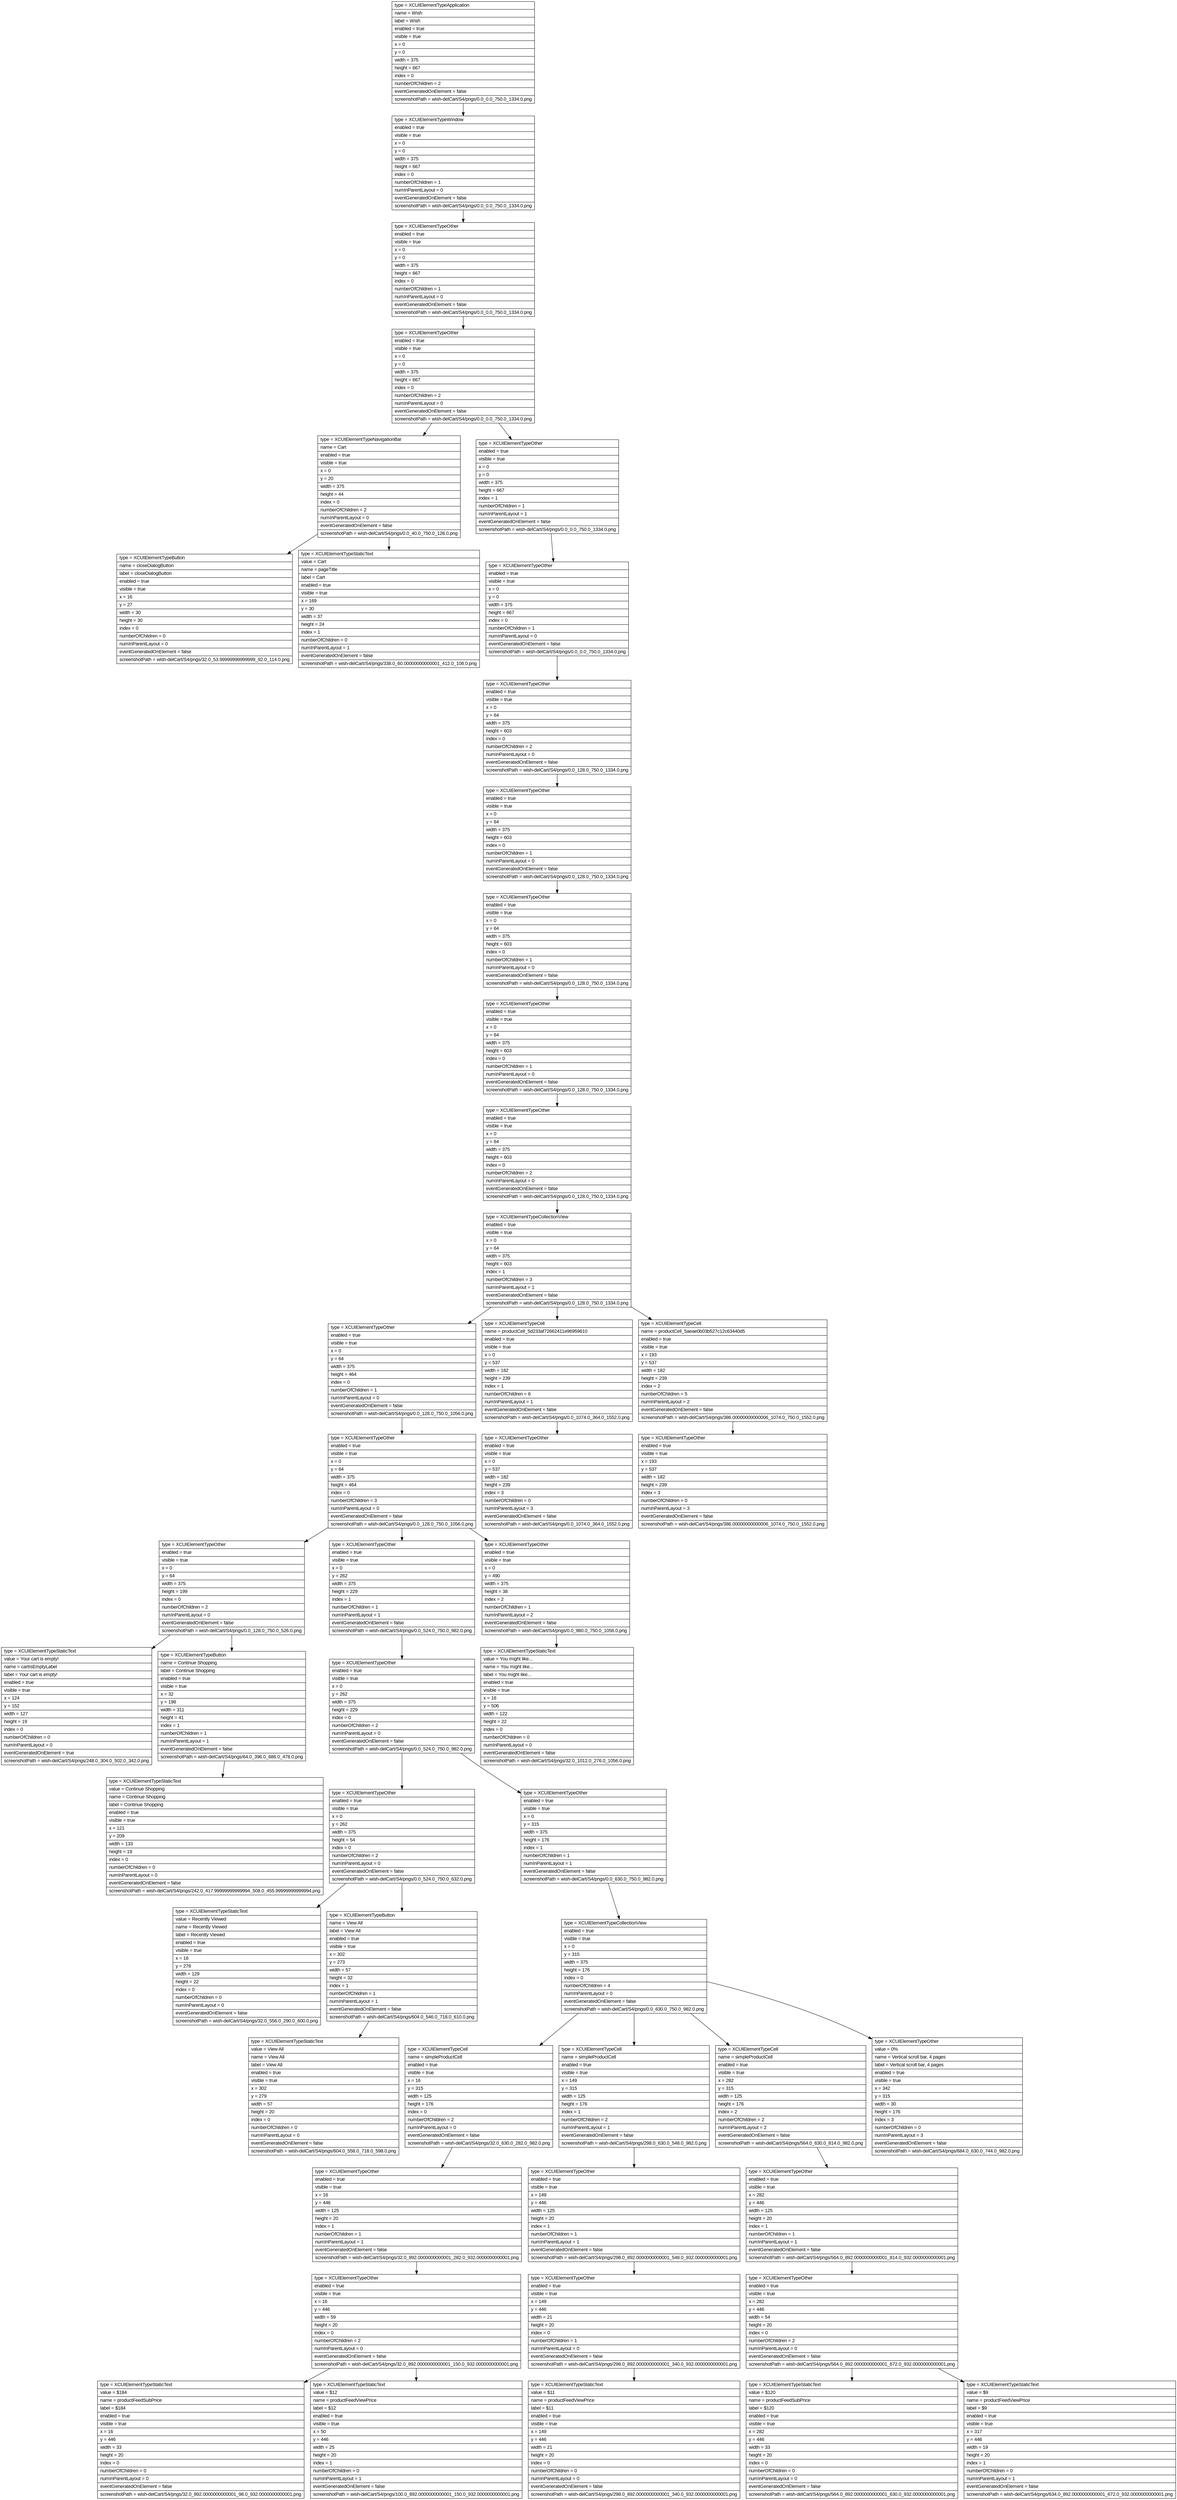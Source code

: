 digraph Layout {

	node [shape=record fontname=Arial];

	0	[label="{type = XCUIElementTypeApplication\l|name = Wish\l|label = Wish\l|enabled = true\l|visible = true\l|x = 0\l|y = 0\l|width = 375\l|height = 667\l|index = 0\l|numberOfChildren = 2\l|eventGeneratedOnElement = false \l|screenshotPath = wish-delCart/S4/pngs/0.0_0.0_750.0_1334.0.png\l}"]
	1	[label="{type = XCUIElementTypeWindow\l|enabled = true\l|visible = true\l|x = 0\l|y = 0\l|width = 375\l|height = 667\l|index = 0\l|numberOfChildren = 1\l|numInParentLayout = 0\l|eventGeneratedOnElement = false \l|screenshotPath = wish-delCart/S4/pngs/0.0_0.0_750.0_1334.0.png\l}"]
	2	[label="{type = XCUIElementTypeOther\l|enabled = true\l|visible = true\l|x = 0\l|y = 0\l|width = 375\l|height = 667\l|index = 0\l|numberOfChildren = 1\l|numInParentLayout = 0\l|eventGeneratedOnElement = false \l|screenshotPath = wish-delCart/S4/pngs/0.0_0.0_750.0_1334.0.png\l}"]
	3	[label="{type = XCUIElementTypeOther\l|enabled = true\l|visible = true\l|x = 0\l|y = 0\l|width = 375\l|height = 667\l|index = 0\l|numberOfChildren = 2\l|numInParentLayout = 0\l|eventGeneratedOnElement = false \l|screenshotPath = wish-delCart/S4/pngs/0.0_0.0_750.0_1334.0.png\l}"]
	4	[label="{type = XCUIElementTypeNavigationBar\l|name = Cart\l|enabled = true\l|visible = true\l|x = 0\l|y = 20\l|width = 375\l|height = 44\l|index = 0\l|numberOfChildren = 2\l|numInParentLayout = 0\l|eventGeneratedOnElement = false \l|screenshotPath = wish-delCart/S4/pngs/0.0_40.0_750.0_128.0.png\l}"]
	5	[label="{type = XCUIElementTypeOther\l|enabled = true\l|visible = true\l|x = 0\l|y = 0\l|width = 375\l|height = 667\l|index = 1\l|numberOfChildren = 1\l|numInParentLayout = 1\l|eventGeneratedOnElement = false \l|screenshotPath = wish-delCart/S4/pngs/0.0_0.0_750.0_1334.0.png\l}"]
	6	[label="{type = XCUIElementTypeButton\l|name = closeDialogButton\l|label = closeDialogButton\l|enabled = true\l|visible = true\l|x = 16\l|y = 27\l|width = 30\l|height = 30\l|index = 0\l|numberOfChildren = 0\l|numInParentLayout = 0\l|eventGeneratedOnElement = false \l|screenshotPath = wish-delCart/S4/pngs/32.0_53.99999999999999_92.0_114.0.png\l}"]
	7	[label="{type = XCUIElementTypeStaticText\l|value = Cart\l|name = pageTitle\l|label = Cart\l|enabled = true\l|visible = true\l|x = 169\l|y = 30\l|width = 37\l|height = 24\l|index = 1\l|numberOfChildren = 0\l|numInParentLayout = 1\l|eventGeneratedOnElement = false \l|screenshotPath = wish-delCart/S4/pngs/338.0_60.00000000000001_412.0_108.0.png\l}"]
	8	[label="{type = XCUIElementTypeOther\l|enabled = true\l|visible = true\l|x = 0\l|y = 0\l|width = 375\l|height = 667\l|index = 0\l|numberOfChildren = 1\l|numInParentLayout = 0\l|eventGeneratedOnElement = false \l|screenshotPath = wish-delCart/S4/pngs/0.0_0.0_750.0_1334.0.png\l}"]
	9	[label="{type = XCUIElementTypeOther\l|enabled = true\l|visible = true\l|x = 0\l|y = 64\l|width = 375\l|height = 603\l|index = 0\l|numberOfChildren = 2\l|numInParentLayout = 0\l|eventGeneratedOnElement = false \l|screenshotPath = wish-delCart/S4/pngs/0.0_128.0_750.0_1334.0.png\l}"]
	10	[label="{type = XCUIElementTypeOther\l|enabled = true\l|visible = true\l|x = 0\l|y = 64\l|width = 375\l|height = 603\l|index = 0\l|numberOfChildren = 1\l|numInParentLayout = 0\l|eventGeneratedOnElement = false \l|screenshotPath = wish-delCart/S4/pngs/0.0_128.0_750.0_1334.0.png\l}"]
	11	[label="{type = XCUIElementTypeOther\l|enabled = true\l|visible = true\l|x = 0\l|y = 64\l|width = 375\l|height = 603\l|index = 0\l|numberOfChildren = 1\l|numInParentLayout = 0\l|eventGeneratedOnElement = false \l|screenshotPath = wish-delCart/S4/pngs/0.0_128.0_750.0_1334.0.png\l}"]
	12	[label="{type = XCUIElementTypeOther\l|enabled = true\l|visible = true\l|x = 0\l|y = 64\l|width = 375\l|height = 603\l|index = 0\l|numberOfChildren = 1\l|numInParentLayout = 0\l|eventGeneratedOnElement = false \l|screenshotPath = wish-delCart/S4/pngs/0.0_128.0_750.0_1334.0.png\l}"]
	13	[label="{type = XCUIElementTypeOther\l|enabled = true\l|visible = true\l|x = 0\l|y = 64\l|width = 375\l|height = 603\l|index = 0\l|numberOfChildren = 2\l|numInParentLayout = 0\l|eventGeneratedOnElement = false \l|screenshotPath = wish-delCart/S4/pngs/0.0_128.0_750.0_1334.0.png\l}"]
	14	[label="{type = XCUIElementTypeCollectionView\l|enabled = true\l|visible = true\l|x = 0\l|y = 64\l|width = 375\l|height = 603\l|index = 1\l|numberOfChildren = 3\l|numInParentLayout = 1\l|eventGeneratedOnElement = false \l|screenshotPath = wish-delCart/S4/pngs/0.0_128.0_750.0_1334.0.png\l}"]
	15	[label="{type = XCUIElementTypeOther\l|enabled = true\l|visible = true\l|x = 0\l|y = 64\l|width = 375\l|height = 464\l|index = 0\l|numberOfChildren = 1\l|numInParentLayout = 0\l|eventGeneratedOnElement = false \l|screenshotPath = wish-delCart/S4/pngs/0.0_128.0_750.0_1056.0.png\l}"]
	16	[label="{type = XCUIElementTypeCell\l|name = productCell_5d233af72662411e96959610\l|enabled = true\l|visible = true\l|x = 0\l|y = 537\l|width = 182\l|height = 239\l|index = 1\l|numberOfChildren = 6\l|numInParentLayout = 1\l|eventGeneratedOnElement = false \l|screenshotPath = wish-delCart/S4/pngs/0.0_1074.0_364.0_1552.0.png\l}"]
	17	[label="{type = XCUIElementTypeCell\l|name = productCell_5aeae0b03b527c12c63440d5\l|enabled = true\l|visible = true\l|x = 193\l|y = 537\l|width = 182\l|height = 239\l|index = 2\l|numberOfChildren = 5\l|numInParentLayout = 2\l|eventGeneratedOnElement = false \l|screenshotPath = wish-delCart/S4/pngs/386.00000000000006_1074.0_750.0_1552.0.png\l}"]
	18	[label="{type = XCUIElementTypeOther\l|enabled = true\l|visible = true\l|x = 0\l|y = 64\l|width = 375\l|height = 464\l|index = 0\l|numberOfChildren = 3\l|numInParentLayout = 0\l|eventGeneratedOnElement = false \l|screenshotPath = wish-delCart/S4/pngs/0.0_128.0_750.0_1056.0.png\l}"]
	19	[label="{type = XCUIElementTypeOther\l|enabled = true\l|visible = true\l|x = 0\l|y = 537\l|width = 182\l|height = 239\l|index = 3\l|numberOfChildren = 0\l|numInParentLayout = 3\l|eventGeneratedOnElement = false \l|screenshotPath = wish-delCart/S4/pngs/0.0_1074.0_364.0_1552.0.png\l}"]
	20	[label="{type = XCUIElementTypeOther\l|enabled = true\l|visible = true\l|x = 193\l|y = 537\l|width = 182\l|height = 239\l|index = 3\l|numberOfChildren = 0\l|numInParentLayout = 3\l|eventGeneratedOnElement = false \l|screenshotPath = wish-delCart/S4/pngs/386.00000000000006_1074.0_750.0_1552.0.png\l}"]
	21	[label="{type = XCUIElementTypeOther\l|enabled = true\l|visible = true\l|x = 0\l|y = 64\l|width = 375\l|height = 199\l|index = 0\l|numberOfChildren = 2\l|numInParentLayout = 0\l|eventGeneratedOnElement = false \l|screenshotPath = wish-delCart/S4/pngs/0.0_128.0_750.0_526.0.png\l}"]
	22	[label="{type = XCUIElementTypeOther\l|enabled = true\l|visible = true\l|x = 0\l|y = 262\l|width = 375\l|height = 229\l|index = 1\l|numberOfChildren = 1\l|numInParentLayout = 1\l|eventGeneratedOnElement = false \l|screenshotPath = wish-delCart/S4/pngs/0.0_524.0_750.0_982.0.png\l}"]
	23	[label="{type = XCUIElementTypeOther\l|enabled = true\l|visible = true\l|x = 0\l|y = 490\l|width = 375\l|height = 38\l|index = 2\l|numberOfChildren = 1\l|numInParentLayout = 2\l|eventGeneratedOnElement = false \l|screenshotPath = wish-delCart/S4/pngs/0.0_980.0_750.0_1056.0.png\l}"]
	24	[label="{type = XCUIElementTypeStaticText\l|value = Your cart is empty!\l|name = cartIsEmptyLabel\l|label = Your cart is empty!\l|enabled = true\l|visible = true\l|x = 124\l|y = 152\l|width = 127\l|height = 19\l|index = 0\l|numberOfChildren = 0\l|numInParentLayout = 0\l|eventGeneratedOnElement = true \l|screenshotPath = wish-delCart/S4/pngs/248.0_304.0_502.0_342.0.png\l}"]
	25	[label="{type = XCUIElementTypeButton\l|name = Continue Shopping\l|label = Continue Shopping\l|enabled = true\l|visible = true\l|x = 32\l|y = 198\l|width = 311\l|height = 41\l|index = 1\l|numberOfChildren = 1\l|numInParentLayout = 1\l|eventGeneratedOnElement = false \l|screenshotPath = wish-delCart/S4/pngs/64.0_396.0_686.0_478.0.png\l}"]
	26	[label="{type = XCUIElementTypeOther\l|enabled = true\l|visible = true\l|x = 0\l|y = 262\l|width = 375\l|height = 229\l|index = 0\l|numberOfChildren = 2\l|numInParentLayout = 0\l|eventGeneratedOnElement = false \l|screenshotPath = wish-delCart/S4/pngs/0.0_524.0_750.0_982.0.png\l}"]
	27	[label="{type = XCUIElementTypeStaticText\l|value = You might like...\l|name = You might like...\l|label = You might like...\l|enabled = true\l|visible = true\l|x = 16\l|y = 506\l|width = 122\l|height = 22\l|index = 0\l|numberOfChildren = 0\l|numInParentLayout = 0\l|eventGeneratedOnElement = false \l|screenshotPath = wish-delCart/S4/pngs/32.0_1012.0_276.0_1056.0.png\l}"]
	28	[label="{type = XCUIElementTypeStaticText\l|value = Continue Shopping\l|name = Continue Shopping\l|label = Continue Shopping\l|enabled = true\l|visible = true\l|x = 121\l|y = 209\l|width = 133\l|height = 19\l|index = 0\l|numberOfChildren = 0\l|numInParentLayout = 0\l|eventGeneratedOnElement = false \l|screenshotPath = wish-delCart/S4/pngs/242.0_417.99999999999994_508.0_455.99999999999994.png\l}"]
	29	[label="{type = XCUIElementTypeOther\l|enabled = true\l|visible = true\l|x = 0\l|y = 262\l|width = 375\l|height = 54\l|index = 0\l|numberOfChildren = 2\l|numInParentLayout = 0\l|eventGeneratedOnElement = false \l|screenshotPath = wish-delCart/S4/pngs/0.0_524.0_750.0_632.0.png\l}"]
	30	[label="{type = XCUIElementTypeOther\l|enabled = true\l|visible = true\l|x = 0\l|y = 315\l|width = 375\l|height = 176\l|index = 1\l|numberOfChildren = 1\l|numInParentLayout = 1\l|eventGeneratedOnElement = false \l|screenshotPath = wish-delCart/S4/pngs/0.0_630.0_750.0_982.0.png\l}"]
	31	[label="{type = XCUIElementTypeStaticText\l|value = Recently Viewed\l|name = Recently Viewed\l|label = Recently Viewed\l|enabled = true\l|visible = true\l|x = 16\l|y = 278\l|width = 129\l|height = 22\l|index = 0\l|numberOfChildren = 0\l|numInParentLayout = 0\l|eventGeneratedOnElement = false \l|screenshotPath = wish-delCart/S4/pngs/32.0_556.0_290.0_600.0.png\l}"]
	32	[label="{type = XCUIElementTypeButton\l|name = View All\l|label = View All\l|enabled = true\l|visible = true\l|x = 302\l|y = 273\l|width = 57\l|height = 32\l|index = 1\l|numberOfChildren = 1\l|numInParentLayout = 1\l|eventGeneratedOnElement = false \l|screenshotPath = wish-delCart/S4/pngs/604.0_546.0_718.0_610.0.png\l}"]
	33	[label="{type = XCUIElementTypeCollectionView\l|enabled = true\l|visible = true\l|x = 0\l|y = 315\l|width = 375\l|height = 176\l|index = 0\l|numberOfChildren = 4\l|numInParentLayout = 0\l|eventGeneratedOnElement = false \l|screenshotPath = wish-delCart/S4/pngs/0.0_630.0_750.0_982.0.png\l}"]
	34	[label="{type = XCUIElementTypeStaticText\l|value = View All\l|name = View All\l|label = View All\l|enabled = true\l|visible = true\l|x = 302\l|y = 279\l|width = 57\l|height = 20\l|index = 0\l|numberOfChildren = 0\l|numInParentLayout = 0\l|eventGeneratedOnElement = false \l|screenshotPath = wish-delCart/S4/pngs/604.0_558.0_718.0_598.0.png\l}"]
	35	[label="{type = XCUIElementTypeCell\l|name = simpleProductCell\l|enabled = true\l|visible = true\l|x = 16\l|y = 315\l|width = 125\l|height = 176\l|index = 0\l|numberOfChildren = 2\l|numInParentLayout = 0\l|eventGeneratedOnElement = false \l|screenshotPath = wish-delCart/S4/pngs/32.0_630.0_282.0_982.0.png\l}"]
	36	[label="{type = XCUIElementTypeCell\l|name = simpleProductCell\l|enabled = true\l|visible = true\l|x = 149\l|y = 315\l|width = 125\l|height = 176\l|index = 1\l|numberOfChildren = 2\l|numInParentLayout = 1\l|eventGeneratedOnElement = false \l|screenshotPath = wish-delCart/S4/pngs/298.0_630.0_548.0_982.0.png\l}"]
	37	[label="{type = XCUIElementTypeCell\l|name = simpleProductCell\l|enabled = true\l|visible = true\l|x = 282\l|y = 315\l|width = 125\l|height = 176\l|index = 2\l|numberOfChildren = 2\l|numInParentLayout = 2\l|eventGeneratedOnElement = false \l|screenshotPath = wish-delCart/S4/pngs/564.0_630.0_814.0_982.0.png\l}"]
	38	[label="{type = XCUIElementTypeOther\l|value = 0%\l|name = Vertical scroll bar, 4 pages\l|label = Vertical scroll bar, 4 pages\l|enabled = true\l|visible = true\l|x = 342\l|y = 315\l|width = 30\l|height = 176\l|index = 3\l|numberOfChildren = 0\l|numInParentLayout = 3\l|eventGeneratedOnElement = false \l|screenshotPath = wish-delCart/S4/pngs/684.0_630.0_744.0_982.0.png\l}"]
	39	[label="{type = XCUIElementTypeOther\l|enabled = true\l|visible = true\l|x = 16\l|y = 446\l|width = 125\l|height = 20\l|index = 1\l|numberOfChildren = 1\l|numInParentLayout = 1\l|eventGeneratedOnElement = false \l|screenshotPath = wish-delCart/S4/pngs/32.0_892.0000000000001_282.0_932.0000000000001.png\l}"]
	40	[label="{type = XCUIElementTypeOther\l|enabled = true\l|visible = true\l|x = 149\l|y = 446\l|width = 125\l|height = 20\l|index = 1\l|numberOfChildren = 1\l|numInParentLayout = 1\l|eventGeneratedOnElement = false \l|screenshotPath = wish-delCart/S4/pngs/298.0_892.0000000000001_548.0_932.0000000000001.png\l}"]
	41	[label="{type = XCUIElementTypeOther\l|enabled = true\l|visible = true\l|x = 282\l|y = 446\l|width = 125\l|height = 20\l|index = 1\l|numberOfChildren = 1\l|numInParentLayout = 1\l|eventGeneratedOnElement = false \l|screenshotPath = wish-delCart/S4/pngs/564.0_892.0000000000001_814.0_932.0000000000001.png\l}"]
	42	[label="{type = XCUIElementTypeOther\l|enabled = true\l|visible = true\l|x = 16\l|y = 446\l|width = 59\l|height = 20\l|index = 0\l|numberOfChildren = 2\l|numInParentLayout = 0\l|eventGeneratedOnElement = false \l|screenshotPath = wish-delCart/S4/pngs/32.0_892.0000000000001_150.0_932.0000000000001.png\l}"]
	43	[label="{type = XCUIElementTypeOther\l|enabled = true\l|visible = true\l|x = 149\l|y = 446\l|width = 21\l|height = 20\l|index = 0\l|numberOfChildren = 1\l|numInParentLayout = 0\l|eventGeneratedOnElement = false \l|screenshotPath = wish-delCart/S4/pngs/298.0_892.0000000000001_340.0_932.0000000000001.png\l}"]
	44	[label="{type = XCUIElementTypeOther\l|enabled = true\l|visible = true\l|x = 282\l|y = 446\l|width = 54\l|height = 20\l|index = 0\l|numberOfChildren = 2\l|numInParentLayout = 0\l|eventGeneratedOnElement = false \l|screenshotPath = wish-delCart/S4/pngs/564.0_892.0000000000001_672.0_932.0000000000001.png\l}"]
	45	[label="{type = XCUIElementTypeStaticText\l|value = $184\l|name = productFeedSubPrice\l|label = $184\l|enabled = true\l|visible = true\l|x = 16\l|y = 446\l|width = 33\l|height = 20\l|index = 0\l|numberOfChildren = 0\l|numInParentLayout = 0\l|eventGeneratedOnElement = false \l|screenshotPath = wish-delCart/S4/pngs/32.0_892.0000000000001_98.0_932.0000000000001.png\l}"]
	46	[label="{type = XCUIElementTypeStaticText\l|value = $12\l|name = productFeedViewPrice\l|label = $12\l|enabled = true\l|visible = true\l|x = 50\l|y = 446\l|width = 25\l|height = 20\l|index = 1\l|numberOfChildren = 0\l|numInParentLayout = 1\l|eventGeneratedOnElement = false \l|screenshotPath = wish-delCart/S4/pngs/100.0_892.0000000000001_150.0_932.0000000000001.png\l}"]
	47	[label="{type = XCUIElementTypeStaticText\l|value = $11\l|name = productFeedViewPrice\l|label = $11\l|enabled = true\l|visible = true\l|x = 149\l|y = 446\l|width = 21\l|height = 20\l|index = 0\l|numberOfChildren = 0\l|numInParentLayout = 0\l|eventGeneratedOnElement = false \l|screenshotPath = wish-delCart/S4/pngs/298.0_892.0000000000001_340.0_932.0000000000001.png\l}"]
	48	[label="{type = XCUIElementTypeStaticText\l|value = $120\l|name = productFeedSubPrice\l|label = $120\l|enabled = true\l|visible = true\l|x = 282\l|y = 446\l|width = 33\l|height = 20\l|index = 0\l|numberOfChildren = 0\l|numInParentLayout = 0\l|eventGeneratedOnElement = false \l|screenshotPath = wish-delCart/S4/pngs/564.0_892.0000000000001_630.0_932.0000000000001.png\l}"]
	49	[label="{type = XCUIElementTypeStaticText\l|value = $9\l|name = productFeedViewPrice\l|label = $9\l|enabled = true\l|visible = true\l|x = 317\l|y = 446\l|width = 19\l|height = 20\l|index = 1\l|numberOfChildren = 0\l|numInParentLayout = 1\l|eventGeneratedOnElement = false \l|screenshotPath = wish-delCart/S4/pngs/634.0_892.0000000000001_672.0_932.0000000000001.png\l}"]


	0 -> 1
	1 -> 2
	2 -> 3
	3 -> 4
	3 -> 5
	4 -> 6
	4 -> 7
	5 -> 8
	8 -> 9
	9 -> 10
	10 -> 11
	11 -> 12
	12 -> 13
	13 -> 14
	14 -> 15
	14 -> 16
	14 -> 17
	15 -> 18
	16 -> 19
	17 -> 20
	18 -> 21
	18 -> 22
	18 -> 23
	21 -> 24
	21 -> 25
	22 -> 26
	23 -> 27
	25 -> 28
	26 -> 29
	26 -> 30
	29 -> 31
	29 -> 32
	30 -> 33
	32 -> 34
	33 -> 35
	33 -> 36
	33 -> 37
	33 -> 38
	35 -> 39
	36 -> 40
	37 -> 41
	39 -> 42
	40 -> 43
	41 -> 44
	42 -> 45
	42 -> 46
	43 -> 47
	44 -> 48
	44 -> 49


}